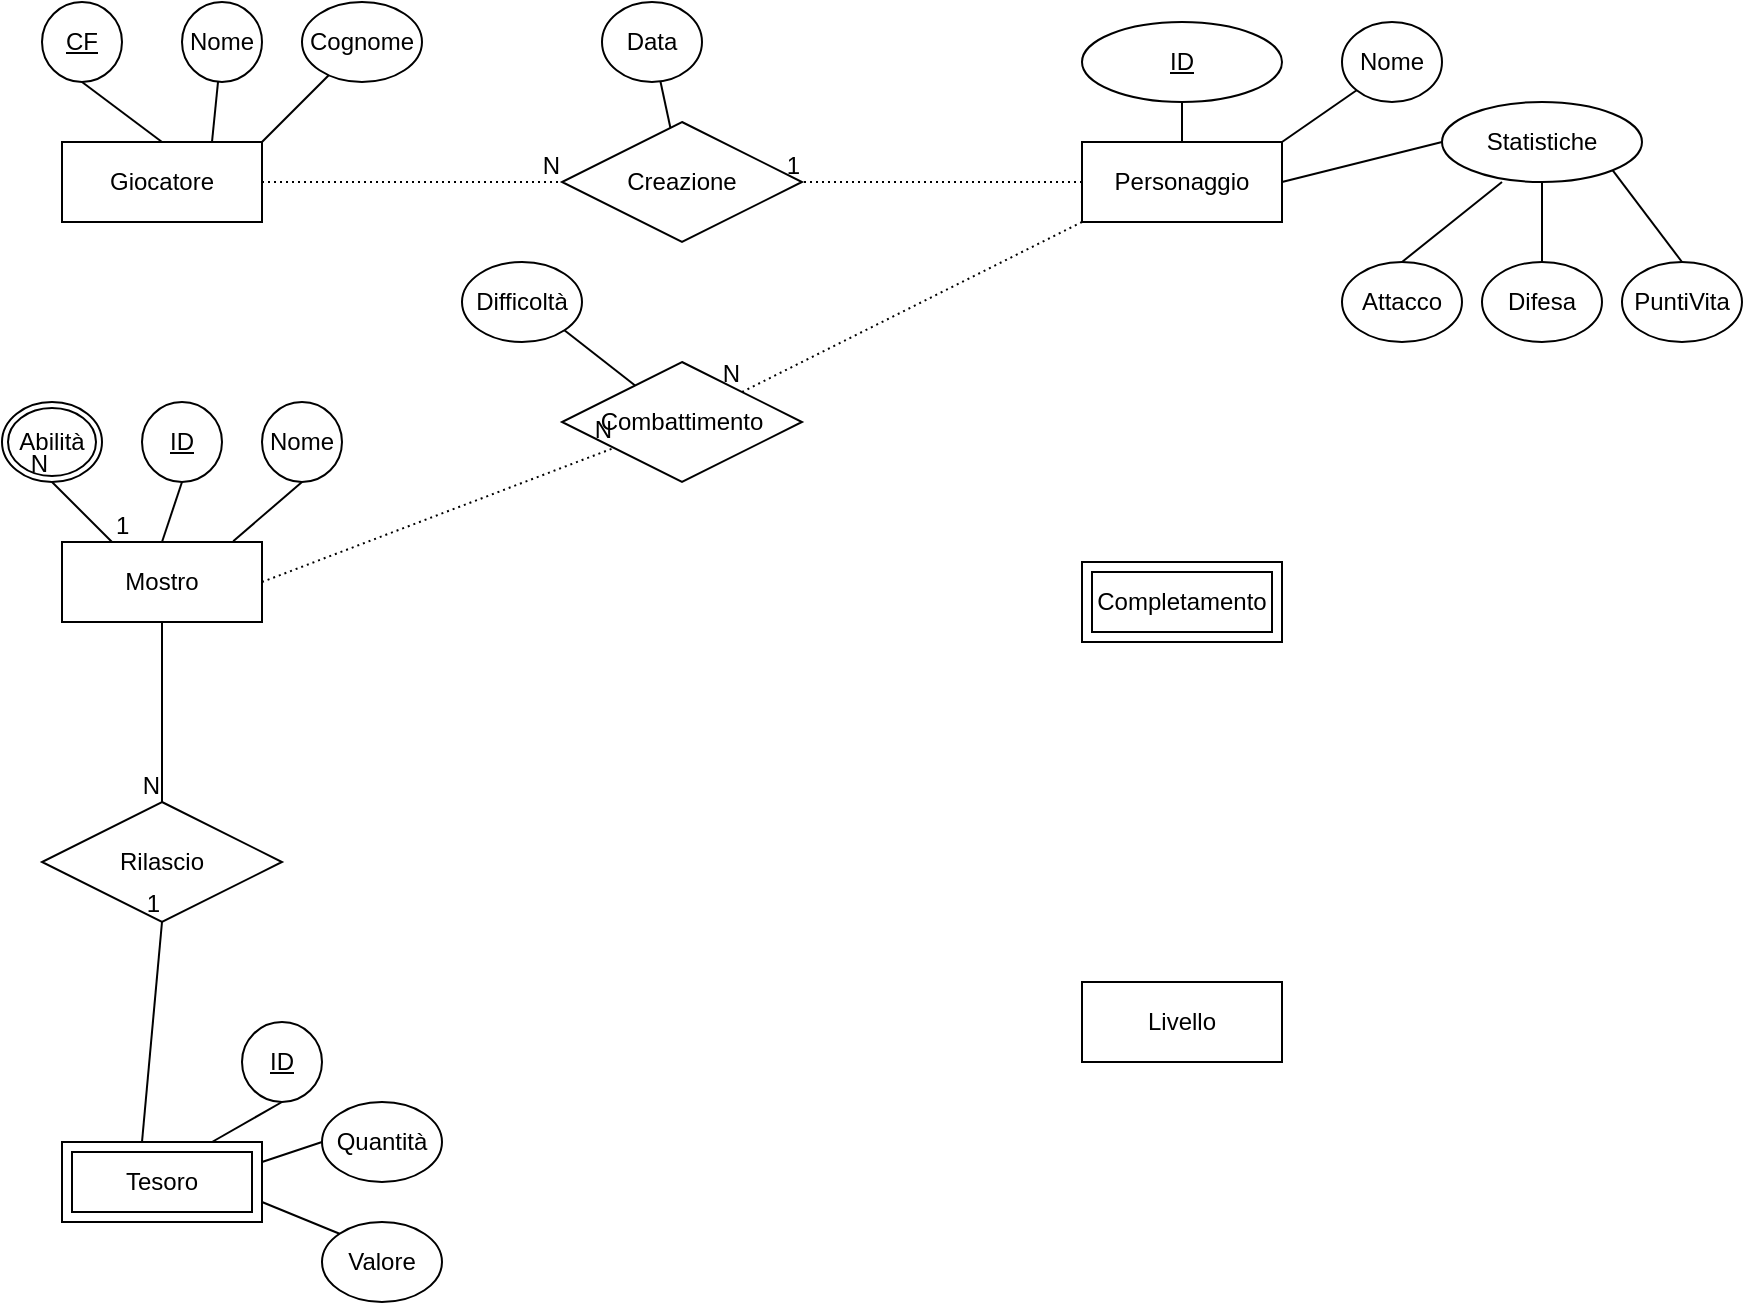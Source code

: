 <mxfile version="26.2.5">
  <diagram id="R2lEEEUBdFMjLlhIrx00" name="Page-1">
    <mxGraphModel dx="1044" dy="488" grid="1" gridSize="10" guides="1" tooltips="1" connect="1" arrows="1" fold="1" page="1" pageScale="1" pageWidth="850" pageHeight="1100" math="0" shadow="0" extFonts="Permanent Marker^https://fonts.googleapis.com/css?family=Permanent+Marker">
      <root>
        <mxCell id="0" />
        <mxCell id="1" parent="0" />
        <mxCell id="ptjuFkMW3F0WBF16uLgA-5" value="Giocatore" style="whiteSpace=wrap;html=1;align=center;" vertex="1" parent="1">
          <mxGeometry x="40" y="80" width="100" height="40" as="geometry" />
        </mxCell>
        <mxCell id="ptjuFkMW3F0WBF16uLgA-6" value="Personaggio" style="whiteSpace=wrap;html=1;align=center;" vertex="1" parent="1">
          <mxGeometry x="550" y="80" width="100" height="40" as="geometry" />
        </mxCell>
        <mxCell id="ptjuFkMW3F0WBF16uLgA-7" value="Livello" style="whiteSpace=wrap;html=1;align=center;" vertex="1" parent="1">
          <mxGeometry x="550" y="500" width="100" height="40" as="geometry" />
        </mxCell>
        <mxCell id="ptjuFkMW3F0WBF16uLgA-8" value="Mostro" style="whiteSpace=wrap;html=1;align=center;" vertex="1" parent="1">
          <mxGeometry x="40" y="280" width="100" height="40" as="geometry" />
        </mxCell>
        <mxCell id="ptjuFkMW3F0WBF16uLgA-11" value="Creazione" style="shape=rhombus;perimeter=rhombusPerimeter;whiteSpace=wrap;html=1;align=center;" vertex="1" parent="1">
          <mxGeometry x="290" y="70" width="120" height="60" as="geometry" />
        </mxCell>
        <mxCell id="ptjuFkMW3F0WBF16uLgA-12" value="Combattimento" style="shape=rhombus;perimeter=rhombusPerimeter;whiteSpace=wrap;html=1;align=center;" vertex="1" parent="1">
          <mxGeometry x="290" y="190" width="120" height="60" as="geometry" />
        </mxCell>
        <mxCell id="ptjuFkMW3F0WBF16uLgA-13" value="Rilascio" style="shape=rhombus;perimeter=rhombusPerimeter;whiteSpace=wrap;html=1;align=center;" vertex="1" parent="1">
          <mxGeometry x="30" y="410" width="120" height="60" as="geometry" />
        </mxCell>
        <mxCell id="ptjuFkMW3F0WBF16uLgA-14" value="CF" style="ellipse;whiteSpace=wrap;html=1;align=center;fontStyle=4;" vertex="1" parent="1">
          <mxGeometry x="30" y="10" width="40" height="40" as="geometry" />
        </mxCell>
        <mxCell id="ptjuFkMW3F0WBF16uLgA-15" value="" style="endArrow=none;html=1;rounded=0;entryX=0.5;entryY=0;entryDx=0;entryDy=0;exitX=0.5;exitY=1;exitDx=0;exitDy=0;" edge="1" parent="1" source="ptjuFkMW3F0WBF16uLgA-14" target="ptjuFkMW3F0WBF16uLgA-5">
          <mxGeometry relative="1" as="geometry">
            <mxPoint x="10" y="50" as="sourcePoint" />
            <mxPoint x="170" y="50" as="targetPoint" />
          </mxGeometry>
        </mxCell>
        <mxCell id="ptjuFkMW3F0WBF16uLgA-16" value="Nome" style="ellipse;whiteSpace=wrap;html=1;align=center;" vertex="1" parent="1">
          <mxGeometry x="100" y="10" width="40" height="40" as="geometry" />
        </mxCell>
        <mxCell id="ptjuFkMW3F0WBF16uLgA-17" value="Cognome" style="ellipse;whiteSpace=wrap;html=1;align=center;" vertex="1" parent="1">
          <mxGeometry x="160" y="10" width="60" height="40" as="geometry" />
        </mxCell>
        <mxCell id="ptjuFkMW3F0WBF16uLgA-18" value="" style="endArrow=none;html=1;rounded=0;entryX=0.75;entryY=0;entryDx=0;entryDy=0;" edge="1" parent="1" source="ptjuFkMW3F0WBF16uLgA-16" target="ptjuFkMW3F0WBF16uLgA-5">
          <mxGeometry relative="1" as="geometry">
            <mxPoint x="120" y="50" as="sourcePoint" />
            <mxPoint x="120" y="210" as="targetPoint" />
          </mxGeometry>
        </mxCell>
        <mxCell id="ptjuFkMW3F0WBF16uLgA-19" value="" style="endArrow=none;html=1;rounded=0;entryX=1;entryY=0;entryDx=0;entryDy=0;" edge="1" parent="1" source="ptjuFkMW3F0WBF16uLgA-17" target="ptjuFkMW3F0WBF16uLgA-5">
          <mxGeometry relative="1" as="geometry">
            <mxPoint x="190" y="50" as="sourcePoint" />
            <mxPoint x="190" y="210" as="targetPoint" />
          </mxGeometry>
        </mxCell>
        <mxCell id="ptjuFkMW3F0WBF16uLgA-20" value="" style="endArrow=none;html=1;rounded=0;" edge="1" parent="1" source="ptjuFkMW3F0WBF16uLgA-11" target="ptjuFkMW3F0WBF16uLgA-21">
          <mxGeometry relative="1" as="geometry">
            <mxPoint x="350" y="-90" as="sourcePoint" />
            <mxPoint x="360" y="50" as="targetPoint" />
          </mxGeometry>
        </mxCell>
        <mxCell id="ptjuFkMW3F0WBF16uLgA-21" value="Data" style="ellipse;whiteSpace=wrap;html=1;align=center;" vertex="1" parent="1">
          <mxGeometry x="310" y="10" width="50" height="40" as="geometry" />
        </mxCell>
        <mxCell id="ptjuFkMW3F0WBF16uLgA-22" value="" style="endArrow=none;html=1;rounded=0;entryX=1;entryY=1;entryDx=0;entryDy=0;" edge="1" parent="1" source="ptjuFkMW3F0WBF16uLgA-12" target="ptjuFkMW3F0WBF16uLgA-23">
          <mxGeometry relative="1" as="geometry">
            <mxPoint x="130" y="220" as="sourcePoint" />
            <mxPoint x="290" y="180" as="targetPoint" />
          </mxGeometry>
        </mxCell>
        <mxCell id="ptjuFkMW3F0WBF16uLgA-23" value="Difficoltà" style="ellipse;whiteSpace=wrap;html=1;align=center;" vertex="1" parent="1">
          <mxGeometry x="240" y="140" width="60" height="40" as="geometry" />
        </mxCell>
        <mxCell id="ptjuFkMW3F0WBF16uLgA-24" value="Abilità" style="ellipse;shape=doubleEllipse;margin=3;whiteSpace=wrap;html=1;align=center;" vertex="1" parent="1">
          <mxGeometry x="10" y="210" width="50" height="40" as="geometry" />
        </mxCell>
        <mxCell id="ptjuFkMW3F0WBF16uLgA-25" value="Completamento" style="shape=ext;margin=3;double=1;whiteSpace=wrap;html=1;align=center;" vertex="1" parent="1">
          <mxGeometry x="550" y="290" width="100" height="40" as="geometry" />
        </mxCell>
        <mxCell id="ptjuFkMW3F0WBF16uLgA-26" value="Tesoro" style="shape=ext;margin=3;double=1;whiteSpace=wrap;html=1;align=center;" vertex="1" parent="1">
          <mxGeometry x="40" y="580" width="100" height="40" as="geometry" />
        </mxCell>
        <mxCell id="ptjuFkMW3F0WBF16uLgA-28" value="" style="endArrow=none;html=1;rounded=0;entryX=0.5;entryY=1;entryDx=0;entryDy=0;exitX=0.25;exitY=0;exitDx=0;exitDy=0;" edge="1" parent="1" source="ptjuFkMW3F0WBF16uLgA-8" target="ptjuFkMW3F0WBF16uLgA-24">
          <mxGeometry relative="1" as="geometry">
            <mxPoint x="50" y="270" as="sourcePoint" />
            <mxPoint x="210" y="270" as="targetPoint" />
          </mxGeometry>
        </mxCell>
        <mxCell id="ptjuFkMW3F0WBF16uLgA-29" value="1" style="resizable=0;html=1;whiteSpace=wrap;align=left;verticalAlign=bottom;" connectable="0" vertex="1" parent="ptjuFkMW3F0WBF16uLgA-28">
          <mxGeometry x="-1" relative="1" as="geometry" />
        </mxCell>
        <mxCell id="ptjuFkMW3F0WBF16uLgA-30" value="N" style="resizable=0;html=1;whiteSpace=wrap;align=right;verticalAlign=bottom;" connectable="0" vertex="1" parent="ptjuFkMW3F0WBF16uLgA-28">
          <mxGeometry x="1" relative="1" as="geometry" />
        </mxCell>
        <mxCell id="ptjuFkMW3F0WBF16uLgA-31" value="ID" style="ellipse;whiteSpace=wrap;html=1;align=center;fontStyle=4;" vertex="1" parent="1">
          <mxGeometry x="80" y="210" width="40" height="40" as="geometry" />
        </mxCell>
        <mxCell id="ptjuFkMW3F0WBF16uLgA-32" value="ID" style="ellipse;whiteSpace=wrap;html=1;align=center;fontStyle=4;" vertex="1" parent="1">
          <mxGeometry x="550" y="20" width="100" height="40" as="geometry" />
        </mxCell>
        <mxCell id="ptjuFkMW3F0WBF16uLgA-33" value="" style="endArrow=none;html=1;rounded=0;entryX=0.5;entryY=0;entryDx=0;entryDy=0;exitX=0.5;exitY=1;exitDx=0;exitDy=0;" edge="1" parent="1" source="ptjuFkMW3F0WBF16uLgA-31" target="ptjuFkMW3F0WBF16uLgA-8">
          <mxGeometry relative="1" as="geometry">
            <mxPoint x="90" y="240" as="sourcePoint" />
            <mxPoint x="250" y="240" as="targetPoint" />
          </mxGeometry>
        </mxCell>
        <mxCell id="ptjuFkMW3F0WBF16uLgA-34" value="Nome" style="ellipse;whiteSpace=wrap;html=1;align=center;" vertex="1" parent="1">
          <mxGeometry x="140" y="210" width="40" height="40" as="geometry" />
        </mxCell>
        <mxCell id="ptjuFkMW3F0WBF16uLgA-36" value="" style="endArrow=none;html=1;rounded=0;entryX=0.856;entryY=-0.01;entryDx=0;entryDy=0;entryPerimeter=0;" edge="1" parent="1" target="ptjuFkMW3F0WBF16uLgA-8">
          <mxGeometry relative="1" as="geometry">
            <mxPoint x="160" y="250" as="sourcePoint" />
            <mxPoint x="320" y="250" as="targetPoint" />
          </mxGeometry>
        </mxCell>
        <mxCell id="ptjuFkMW3F0WBF16uLgA-37" value="" style="endArrow=none;html=1;rounded=0;entryX=0.5;entryY=0;entryDx=0;entryDy=0;" edge="1" parent="1" target="ptjuFkMW3F0WBF16uLgA-6">
          <mxGeometry relative="1" as="geometry">
            <mxPoint x="600" y="60" as="sourcePoint" />
            <mxPoint x="760" y="60" as="targetPoint" />
          </mxGeometry>
        </mxCell>
        <mxCell id="ptjuFkMW3F0WBF16uLgA-38" value="Nome" style="ellipse;whiteSpace=wrap;html=1;align=center;" vertex="1" parent="1">
          <mxGeometry x="680" y="20" width="50" height="40" as="geometry" />
        </mxCell>
        <mxCell id="ptjuFkMW3F0WBF16uLgA-39" value="Statistiche" style="ellipse;whiteSpace=wrap;html=1;align=center;" vertex="1" parent="1">
          <mxGeometry x="730" y="60" width="100" height="40" as="geometry" />
        </mxCell>
        <mxCell id="ptjuFkMW3F0WBF16uLgA-40" value="PuntiVita" style="ellipse;whiteSpace=wrap;html=1;align=center;" vertex="1" parent="1">
          <mxGeometry x="820" y="140" width="60" height="40" as="geometry" />
        </mxCell>
        <mxCell id="ptjuFkMW3F0WBF16uLgA-41" value="Difesa" style="ellipse;whiteSpace=wrap;html=1;align=center;" vertex="1" parent="1">
          <mxGeometry x="750" y="140" width="60" height="40" as="geometry" />
        </mxCell>
        <mxCell id="ptjuFkMW3F0WBF16uLgA-42" value="Attacco" style="ellipse;whiteSpace=wrap;html=1;align=center;" vertex="1" parent="1">
          <mxGeometry x="680" y="140" width="60" height="40" as="geometry" />
        </mxCell>
        <mxCell id="ptjuFkMW3F0WBF16uLgA-43" value="" style="endArrow=none;html=1;rounded=0;entryX=0;entryY=0.5;entryDx=0;entryDy=0;" edge="1" parent="1" target="ptjuFkMW3F0WBF16uLgA-39">
          <mxGeometry relative="1" as="geometry">
            <mxPoint x="650" y="100" as="sourcePoint" />
            <mxPoint x="810" y="100" as="targetPoint" />
          </mxGeometry>
        </mxCell>
        <mxCell id="ptjuFkMW3F0WBF16uLgA-44" value="" style="endArrow=none;html=1;rounded=0;exitX=1;exitY=0;exitDx=0;exitDy=0;entryX=0;entryY=1;entryDx=0;entryDy=0;" edge="1" parent="1" source="ptjuFkMW3F0WBF16uLgA-6" target="ptjuFkMW3F0WBF16uLgA-38">
          <mxGeometry relative="1" as="geometry">
            <mxPoint x="680" y="70" as="sourcePoint" />
            <mxPoint x="840" y="70" as="targetPoint" />
          </mxGeometry>
        </mxCell>
        <mxCell id="ptjuFkMW3F0WBF16uLgA-45" value="" style="endArrow=none;html=1;rounded=0;entryX=1;entryY=1;entryDx=0;entryDy=0;exitX=0.5;exitY=0;exitDx=0;exitDy=0;" edge="1" parent="1" source="ptjuFkMW3F0WBF16uLgA-40" target="ptjuFkMW3F0WBF16uLgA-39">
          <mxGeometry relative="1" as="geometry">
            <mxPoint x="680" y="110" as="sourcePoint" />
            <mxPoint x="840" y="110" as="targetPoint" />
            <Array as="points" />
          </mxGeometry>
        </mxCell>
        <mxCell id="ptjuFkMW3F0WBF16uLgA-46" value="" style="endArrow=none;html=1;rounded=0;entryX=0.5;entryY=1;entryDx=0;entryDy=0;exitX=0.5;exitY=0;exitDx=0;exitDy=0;" edge="1" parent="1" source="ptjuFkMW3F0WBF16uLgA-41" target="ptjuFkMW3F0WBF16uLgA-39">
          <mxGeometry relative="1" as="geometry">
            <mxPoint x="790" y="120" as="sourcePoint" />
            <mxPoint x="950" y="120" as="targetPoint" />
          </mxGeometry>
        </mxCell>
        <mxCell id="ptjuFkMW3F0WBF16uLgA-47" value="" style="endArrow=none;html=1;rounded=0;entryX=0.5;entryY=0;entryDx=0;entryDy=0;" edge="1" parent="1" target="ptjuFkMW3F0WBF16uLgA-42">
          <mxGeometry relative="1" as="geometry">
            <mxPoint x="760" y="100" as="sourcePoint" />
            <mxPoint x="920" y="100" as="targetPoint" />
            <Array as="points" />
          </mxGeometry>
        </mxCell>
        <mxCell id="ptjuFkMW3F0WBF16uLgA-50" value="" style="endArrow=none;html=1;rounded=0;dashed=1;dashPattern=1 2;exitX=1;exitY=0.5;exitDx=0;exitDy=0;" edge="1" parent="1" source="ptjuFkMW3F0WBF16uLgA-8" target="ptjuFkMW3F0WBF16uLgA-12">
          <mxGeometry relative="1" as="geometry">
            <mxPoint x="240" y="309.5" as="sourcePoint" />
            <mxPoint x="400" y="309.5" as="targetPoint" />
          </mxGeometry>
        </mxCell>
        <mxCell id="ptjuFkMW3F0WBF16uLgA-51" value="N" style="resizable=0;html=1;whiteSpace=wrap;align=right;verticalAlign=bottom;" connectable="0" vertex="1" parent="ptjuFkMW3F0WBF16uLgA-50">
          <mxGeometry x="1" relative="1" as="geometry" />
        </mxCell>
        <mxCell id="ptjuFkMW3F0WBF16uLgA-52" value="" style="endArrow=none;html=1;rounded=0;dashed=1;dashPattern=1 2;exitX=0;exitY=1;exitDx=0;exitDy=0;entryX=1;entryY=0;entryDx=0;entryDy=0;" edge="1" parent="1" source="ptjuFkMW3F0WBF16uLgA-6" target="ptjuFkMW3F0WBF16uLgA-12">
          <mxGeometry relative="1" as="geometry">
            <mxPoint x="480" y="200" as="sourcePoint" />
            <mxPoint x="640" y="200" as="targetPoint" />
          </mxGeometry>
        </mxCell>
        <mxCell id="ptjuFkMW3F0WBF16uLgA-53" value="N" style="resizable=0;html=1;whiteSpace=wrap;align=right;verticalAlign=bottom;" connectable="0" vertex="1" parent="ptjuFkMW3F0WBF16uLgA-52">
          <mxGeometry x="1" relative="1" as="geometry" />
        </mxCell>
        <mxCell id="ptjuFkMW3F0WBF16uLgA-54" value="" style="endArrow=none;html=1;rounded=0;dashed=1;dashPattern=1 2;entryX=1;entryY=0.5;entryDx=0;entryDy=0;" edge="1" parent="1" target="ptjuFkMW3F0WBF16uLgA-11">
          <mxGeometry relative="1" as="geometry">
            <mxPoint x="550" y="100" as="sourcePoint" />
            <mxPoint x="640" y="100" as="targetPoint" />
          </mxGeometry>
        </mxCell>
        <mxCell id="ptjuFkMW3F0WBF16uLgA-55" value="1" style="resizable=0;html=1;whiteSpace=wrap;align=right;verticalAlign=bottom;" connectable="0" vertex="1" parent="ptjuFkMW3F0WBF16uLgA-54">
          <mxGeometry x="1" relative="1" as="geometry" />
        </mxCell>
        <mxCell id="ptjuFkMW3F0WBF16uLgA-56" value="" style="endArrow=none;html=1;rounded=0;dashed=1;dashPattern=1 2;" edge="1" parent="1">
          <mxGeometry relative="1" as="geometry">
            <mxPoint x="140" y="100" as="sourcePoint" />
            <mxPoint x="290" y="100" as="targetPoint" />
          </mxGeometry>
        </mxCell>
        <mxCell id="ptjuFkMW3F0WBF16uLgA-57" value="N" style="resizable=0;html=1;whiteSpace=wrap;align=right;verticalAlign=bottom;" connectable="0" vertex="1" parent="ptjuFkMW3F0WBF16uLgA-56">
          <mxGeometry x="1" relative="1" as="geometry" />
        </mxCell>
        <mxCell id="ptjuFkMW3F0WBF16uLgA-58" value="" style="endArrow=none;html=1;rounded=0;entryX=0.5;entryY=1;entryDx=0;entryDy=0;" edge="1" parent="1" target="ptjuFkMW3F0WBF16uLgA-13">
          <mxGeometry relative="1" as="geometry">
            <mxPoint x="80" y="580" as="sourcePoint" />
            <mxPoint x="240" y="580" as="targetPoint" />
          </mxGeometry>
        </mxCell>
        <mxCell id="ptjuFkMW3F0WBF16uLgA-59" value="1" style="resizable=0;html=1;whiteSpace=wrap;align=right;verticalAlign=bottom;" connectable="0" vertex="1" parent="ptjuFkMW3F0WBF16uLgA-58">
          <mxGeometry x="1" relative="1" as="geometry" />
        </mxCell>
        <mxCell id="ptjuFkMW3F0WBF16uLgA-60" value="" style="endArrow=none;html=1;rounded=0;entryX=0.5;entryY=0;entryDx=0;entryDy=0;" edge="1" parent="1" target="ptjuFkMW3F0WBF16uLgA-13">
          <mxGeometry relative="1" as="geometry">
            <mxPoint x="90" y="320" as="sourcePoint" />
            <mxPoint x="250" y="320" as="targetPoint" />
          </mxGeometry>
        </mxCell>
        <mxCell id="ptjuFkMW3F0WBF16uLgA-61" value="N" style="resizable=0;html=1;whiteSpace=wrap;align=right;verticalAlign=bottom;" connectable="0" vertex="1" parent="ptjuFkMW3F0WBF16uLgA-60">
          <mxGeometry x="1" relative="1" as="geometry" />
        </mxCell>
        <mxCell id="ptjuFkMW3F0WBF16uLgA-63" value="ID" style="ellipse;whiteSpace=wrap;html=1;align=center;fontStyle=4;" vertex="1" parent="1">
          <mxGeometry x="130" y="520" width="40" height="40" as="geometry" />
        </mxCell>
        <mxCell id="ptjuFkMW3F0WBF16uLgA-66" value="" style="endArrow=none;html=1;rounded=0;entryX=0.75;entryY=0;entryDx=0;entryDy=0;" edge="1" parent="1" target="ptjuFkMW3F0WBF16uLgA-26">
          <mxGeometry relative="1" as="geometry">
            <mxPoint x="150" y="560" as="sourcePoint" />
            <mxPoint x="310" y="560" as="targetPoint" />
          </mxGeometry>
        </mxCell>
        <mxCell id="ptjuFkMW3F0WBF16uLgA-67" value="Valore" style="ellipse;whiteSpace=wrap;html=1;align=center;" vertex="1" parent="1">
          <mxGeometry x="170" y="620" width="60" height="40" as="geometry" />
        </mxCell>
        <mxCell id="ptjuFkMW3F0WBF16uLgA-68" value="Quantità" style="ellipse;whiteSpace=wrap;html=1;align=center;" vertex="1" parent="1">
          <mxGeometry x="170" y="560" width="60" height="40" as="geometry" />
        </mxCell>
        <mxCell id="ptjuFkMW3F0WBF16uLgA-69" value="" style="endArrow=none;html=1;rounded=0;exitX=1;exitY=0.75;exitDx=0;exitDy=0;entryX=0;entryY=0;entryDx=0;entryDy=0;" edge="1" parent="1" source="ptjuFkMW3F0WBF16uLgA-26" target="ptjuFkMW3F0WBF16uLgA-67">
          <mxGeometry relative="1" as="geometry">
            <mxPoint x="270" y="610" as="sourcePoint" />
            <mxPoint x="430" y="610" as="targetPoint" />
          </mxGeometry>
        </mxCell>
        <mxCell id="ptjuFkMW3F0WBF16uLgA-70" value="" style="endArrow=none;html=1;rounded=0;entryX=1;entryY=0.25;entryDx=0;entryDy=0;exitX=0;exitY=0.5;exitDx=0;exitDy=0;" edge="1" parent="1" source="ptjuFkMW3F0WBF16uLgA-68" target="ptjuFkMW3F0WBF16uLgA-26">
          <mxGeometry relative="1" as="geometry">
            <mxPoint x="310" y="590" as="sourcePoint" />
            <mxPoint x="470" y="590" as="targetPoint" />
          </mxGeometry>
        </mxCell>
      </root>
    </mxGraphModel>
  </diagram>
</mxfile>
